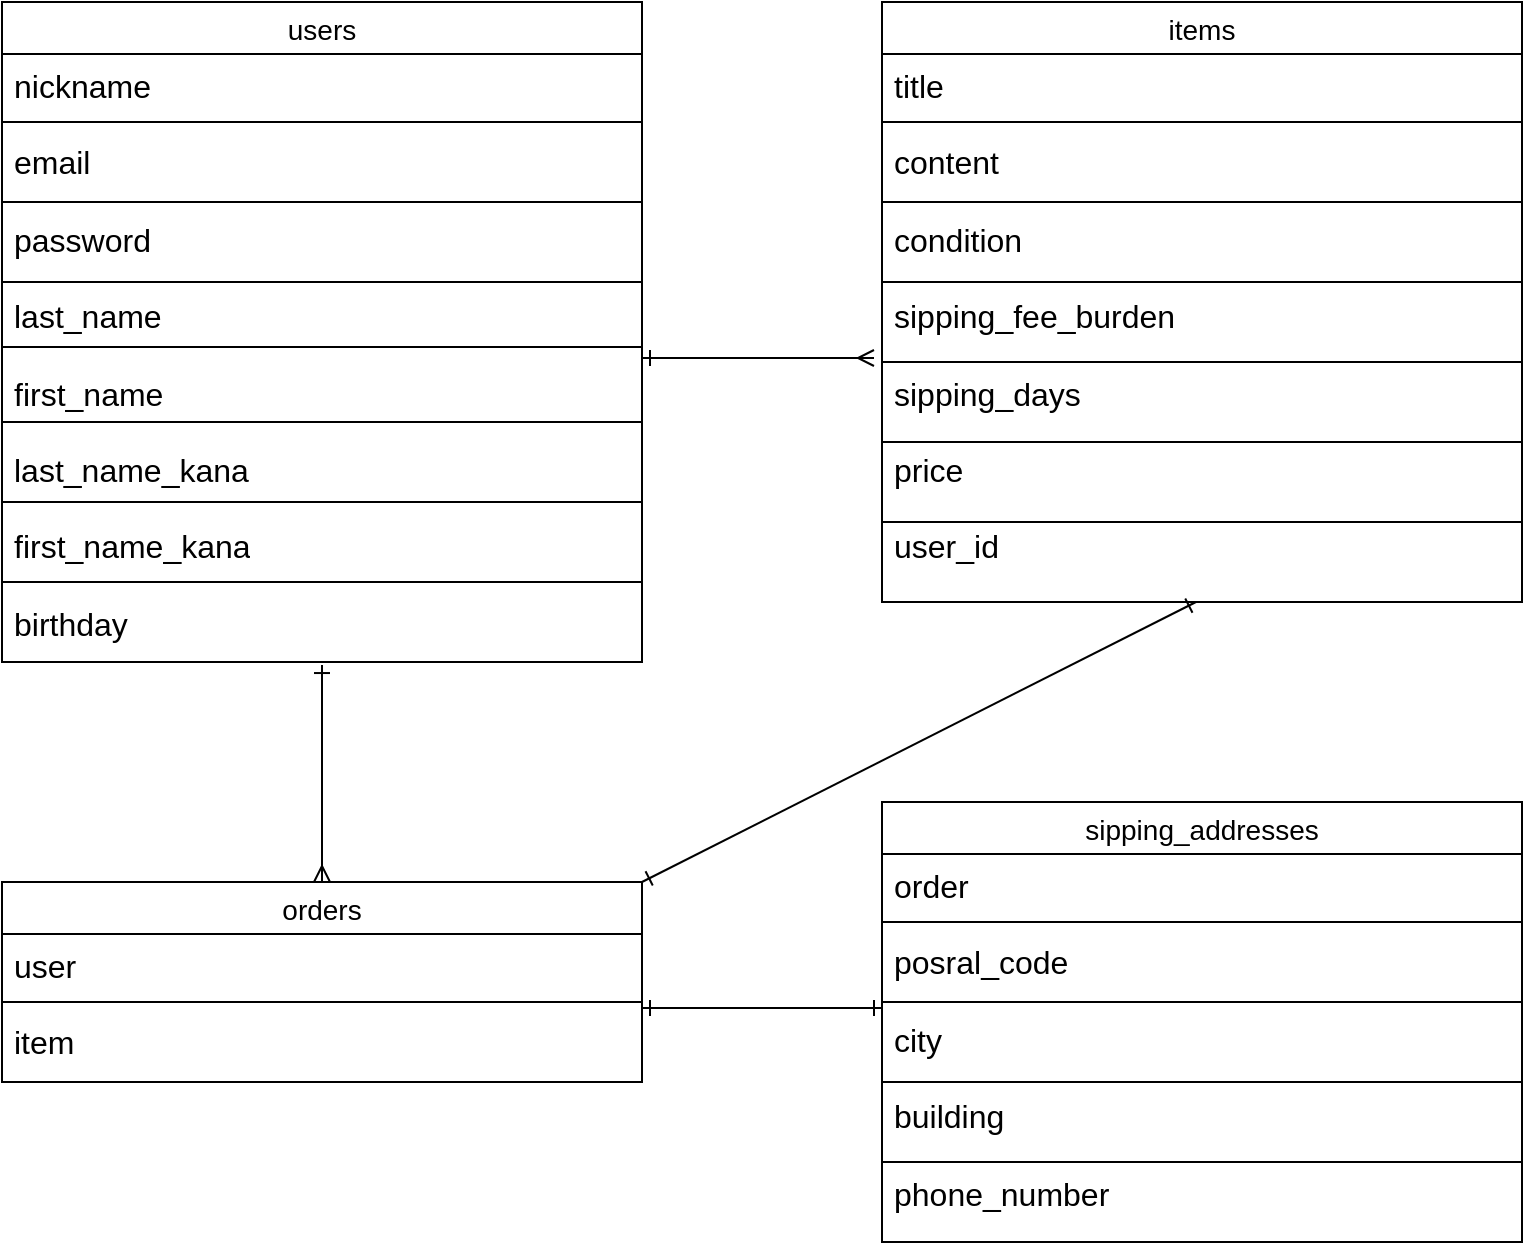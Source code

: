 <mxfile>
    <diagram id="7dsrp3RFEKBv42BIJf4D" name="ページ1">
        <mxGraphModel dx="1218" dy="692" grid="1" gridSize="10" guides="1" tooltips="1" connect="1" arrows="1" fold="1" page="1" pageScale="1" pageWidth="827" pageHeight="1169" math="0" shadow="0">
            <root>
                <mxCell id="0"/>
                <mxCell id="1" parent="0"/>
                <mxCell id="21" value="users" style="swimlane;fontStyle=0;childLayout=stackLayout;horizontal=1;startSize=26;horizontalStack=0;resizeParent=1;resizeParentMax=0;resizeLast=0;collapsible=1;marginBottom=0;align=center;fontSize=14;" vertex="1" parent="1">
                    <mxGeometry x="40" y="40" width="320" height="330" as="geometry"/>
                </mxCell>
                <mxCell id="39" value="" style="endArrow=none;html=1;rounded=0;" edge="1" parent="21" target="22">
                    <mxGeometry relative="1" as="geometry">
                        <mxPoint y="60" as="sourcePoint"/>
                        <mxPoint x="160" y="60" as="targetPoint"/>
                        <Array as="points"/>
                    </mxGeometry>
                </mxCell>
                <mxCell id="40" value="" style="endArrow=none;html=1;rounded=0;" edge="1" parent="21">
                    <mxGeometry relative="1" as="geometry">
                        <mxPoint y="60" as="sourcePoint"/>
                        <mxPoint x="160" y="60" as="targetPoint"/>
                    </mxGeometry>
                </mxCell>
                <mxCell id="41" value="" style="endArrow=none;html=1;rounded=0;" edge="1" parent="21">
                    <mxGeometry relative="1" as="geometry">
                        <mxPoint x="160" y="60" as="sourcePoint"/>
                        <mxPoint x="320" y="60" as="targetPoint"/>
                    </mxGeometry>
                </mxCell>
                <mxCell id="48" value="" style="endArrow=none;html=1;rounded=0;" edge="1" parent="21">
                    <mxGeometry relative="1" as="geometry">
                        <mxPoint y="100" as="sourcePoint"/>
                        <mxPoint x="320" y="100" as="targetPoint"/>
                    </mxGeometry>
                </mxCell>
                <mxCell id="43" value="" style="endArrow=none;html=1;rounded=0;" edge="1" parent="21">
                    <mxGeometry relative="1" as="geometry">
                        <mxPoint y="140" as="sourcePoint"/>
                        <mxPoint x="320" y="140" as="targetPoint"/>
                    </mxGeometry>
                </mxCell>
                <mxCell id="44" value="" style="endArrow=none;html=1;rounded=0;" edge="1" parent="21">
                    <mxGeometry relative="1" as="geometry">
                        <mxPoint y="172.5" as="sourcePoint"/>
                        <mxPoint x="320" y="172.5" as="targetPoint"/>
                    </mxGeometry>
                </mxCell>
                <mxCell id="22" value="&lt;font style=&quot;&quot;&gt;&lt;font style=&quot;font-size: 16px;&quot;&gt;&lt;font style=&quot;&quot;&gt;nickname&lt;br&gt;&lt;/font&gt;&lt;br&gt;email&lt;br&gt;&lt;br&gt;password&lt;br&gt;&lt;br&gt;last_name&lt;/font&gt;&lt;/font&gt;&lt;div&gt;&lt;font style=&quot;&quot;&gt;&lt;font style=&quot;font-size: 16px;&quot;&gt;&lt;br&gt;&lt;/font&gt;&lt;/font&gt;&lt;/div&gt;&lt;div&gt;&lt;font style=&quot;&quot;&gt;&lt;font style=&quot;font-size: 16px;&quot;&gt;first_name&lt;/font&gt;&lt;/font&gt;&lt;/div&gt;&lt;div&gt;&lt;font style=&quot;&quot;&gt;&lt;font style=&quot;font-size: 16px;&quot;&gt;&lt;br&gt;&lt;/font&gt;&lt;/font&gt;&lt;/div&gt;&lt;div&gt;&lt;font style=&quot;&quot;&gt;&lt;font style=&quot;font-size: 16px;&quot;&gt;last_name_kana&lt;/font&gt;&lt;/font&gt;&lt;/div&gt;&lt;div&gt;&lt;font style=&quot;&quot;&gt;&lt;font style=&quot;font-size: 16px;&quot;&gt;&lt;br&gt;&lt;/font&gt;&lt;/font&gt;&lt;/div&gt;&lt;div&gt;&lt;font style=&quot;&quot;&gt;&lt;font style=&quot;font-size: 16px;&quot;&gt;first_name_kana&lt;/font&gt;&lt;/font&gt;&lt;/div&gt;&lt;div&gt;&lt;font style=&quot;&quot;&gt;&lt;font style=&quot;font-size: 16px;&quot;&gt;&lt;br&gt;&lt;/font&gt;&lt;/font&gt;&lt;/div&gt;&lt;div&gt;&lt;font style=&quot;&quot;&gt;&lt;font style=&quot;font-size: 16px;&quot;&gt;birthday&lt;/font&gt;&lt;/font&gt;&lt;/div&gt;&lt;div&gt;&lt;font style=&quot;&quot;&gt;&lt;font style=&quot;font-size: 16px;&quot;&gt;&lt;br&gt;&lt;br&gt;&lt;br&gt;&lt;br&gt;&lt;br&gt;&lt;br&gt;&lt;/font&gt;&lt;br&gt;&lt;/font&gt;&lt;/div&gt;" style="text;strokeColor=none;fillColor=none;spacingLeft=4;spacingRight=4;overflow=hidden;rotatable=0;points=[[0,0.5],[1,0.5]];portConstraint=eastwest;fontSize=12;whiteSpace=wrap;html=1;" vertex="1" parent="21">
                    <mxGeometry y="26" width="320" height="304" as="geometry"/>
                </mxCell>
                <mxCell id="45" value="" style="endArrow=none;html=1;rounded=0;" edge="1" parent="21">
                    <mxGeometry relative="1" as="geometry">
                        <mxPoint y="210" as="sourcePoint"/>
                        <mxPoint x="320" y="210" as="targetPoint"/>
                    </mxGeometry>
                </mxCell>
                <mxCell id="46" value="" style="endArrow=none;html=1;rounded=0;" edge="1" parent="21">
                    <mxGeometry relative="1" as="geometry">
                        <mxPoint y="250" as="sourcePoint"/>
                        <mxPoint x="320" y="250" as="targetPoint"/>
                    </mxGeometry>
                </mxCell>
                <mxCell id="47" value="" style="endArrow=none;html=1;rounded=0;" edge="1" parent="21">
                    <mxGeometry relative="1" as="geometry">
                        <mxPoint y="290" as="sourcePoint"/>
                        <mxPoint x="320" y="290" as="targetPoint"/>
                    </mxGeometry>
                </mxCell>
                <mxCell id="30" value="items" style="swimlane;fontStyle=0;childLayout=stackLayout;horizontal=1;startSize=26;horizontalStack=0;resizeParent=1;resizeParentMax=0;resizeLast=0;collapsible=1;marginBottom=0;align=center;fontSize=14;" vertex="1" parent="1">
                    <mxGeometry x="480" y="40" width="320" height="300" as="geometry"/>
                </mxCell>
                <mxCell id="54" value="" style="endArrow=none;html=1;rounded=0;" edge="1" parent="30">
                    <mxGeometry relative="1" as="geometry">
                        <mxPoint y="60" as="sourcePoint"/>
                        <mxPoint x="320" y="60" as="targetPoint"/>
                    </mxGeometry>
                </mxCell>
                <mxCell id="49" value="" style="endArrow=none;html=1;rounded=0;" edge="1" parent="30">
                    <mxGeometry relative="1" as="geometry">
                        <mxPoint y="100" as="sourcePoint"/>
                        <mxPoint x="320" y="100" as="targetPoint"/>
                    </mxGeometry>
                </mxCell>
                <mxCell id="42" value="" style="endArrow=none;html=1;rounded=0;" edge="1" parent="30">
                    <mxGeometry relative="1" as="geometry">
                        <mxPoint y="140" as="sourcePoint"/>
                        <mxPoint x="320" y="140" as="targetPoint"/>
                    </mxGeometry>
                </mxCell>
                <mxCell id="31" value="&lt;font style=&quot;font-size: 16px;&quot;&gt;title&lt;/font&gt;&lt;div&gt;&lt;font style=&quot;font-size: 16px;&quot;&gt;&lt;br&gt;&lt;/font&gt;&lt;/div&gt;&lt;div&gt;&lt;font style=&quot;font-size: 16px;&quot;&gt;content&lt;/font&gt;&lt;/div&gt;&lt;div&gt;&lt;font style=&quot;font-size: 16px;&quot;&gt;&lt;br&gt;&lt;/font&gt;&lt;/div&gt;&lt;div&gt;&lt;font style=&quot;font-size: 16px;&quot;&gt;condition&lt;/font&gt;&lt;/div&gt;&lt;div&gt;&lt;font style=&quot;font-size: 16px;&quot;&gt;&lt;br&gt;&lt;/font&gt;&lt;/div&gt;&lt;div&gt;&lt;font style=&quot;font-size: 16px;&quot;&gt;sipping_fee_burden&lt;/font&gt;&lt;/div&gt;&lt;div&gt;&lt;font style=&quot;font-size: 16px;&quot;&gt;&lt;br&gt;&lt;/font&gt;&lt;/div&gt;&lt;div&gt;&lt;font style=&quot;font-size: 16px;&quot;&gt;sipping_days&lt;/font&gt;&lt;/div&gt;&lt;div&gt;&lt;font style=&quot;font-size: 16px;&quot;&gt;&lt;br&gt;&lt;/font&gt;&lt;/div&gt;&lt;div&gt;&lt;font style=&quot;font-size: 16px;&quot;&gt;price&lt;/font&gt;&lt;/div&gt;&lt;div&gt;&lt;font style=&quot;font-size: 16px;&quot;&gt;&lt;br&gt;&lt;/font&gt;&lt;/div&gt;&lt;div&gt;&lt;font style=&quot;font-size: 16px;&quot;&gt;user_id&lt;/font&gt;&lt;/div&gt;&lt;div&gt;&lt;font style=&quot;font-size: 16px;&quot;&gt;&lt;br&gt;&lt;/font&gt;&lt;/div&gt;" style="text;strokeColor=none;fillColor=none;spacingLeft=4;spacingRight=4;overflow=hidden;rotatable=0;points=[[0,0.5],[1,0.5]];portConstraint=eastwest;fontSize=12;whiteSpace=wrap;html=1;" vertex="1" parent="30">
                    <mxGeometry y="26" width="320" height="274" as="geometry"/>
                </mxCell>
                <mxCell id="51" value="" style="endArrow=none;html=1;rounded=0;" edge="1" parent="30">
                    <mxGeometry relative="1" as="geometry">
                        <mxPoint y="180" as="sourcePoint"/>
                        <mxPoint x="320" y="180" as="targetPoint"/>
                    </mxGeometry>
                </mxCell>
                <mxCell id="53" value="" style="endArrow=none;html=1;rounded=0;" edge="1" parent="30">
                    <mxGeometry relative="1" as="geometry">
                        <mxPoint y="220" as="sourcePoint"/>
                        <mxPoint x="320" y="220" as="targetPoint"/>
                    </mxGeometry>
                </mxCell>
                <mxCell id="52" value="" style="endArrow=none;html=1;rounded=0;" edge="1" parent="30">
                    <mxGeometry relative="1" as="geometry">
                        <mxPoint y="260" as="sourcePoint"/>
                        <mxPoint x="320" y="260" as="targetPoint"/>
                    </mxGeometry>
                </mxCell>
                <mxCell id="34" value="orders" style="swimlane;fontStyle=0;childLayout=stackLayout;horizontal=1;startSize=26;horizontalStack=0;resizeParent=1;resizeParentMax=0;resizeLast=0;collapsible=1;marginBottom=0;align=center;fontSize=14;" vertex="1" parent="1">
                    <mxGeometry x="40" y="480" width="320" height="100" as="geometry"/>
                </mxCell>
                <mxCell id="58" value="" style="endArrow=none;html=1;rounded=0;" edge="1" parent="34">
                    <mxGeometry relative="1" as="geometry">
                        <mxPoint y="60" as="sourcePoint"/>
                        <mxPoint x="320" y="60" as="targetPoint"/>
                    </mxGeometry>
                </mxCell>
                <mxCell id="55" value="" style="endArrow=none;html=1;rounded=0;" edge="1" parent="34">
                    <mxGeometry relative="1" as="geometry">
                        <mxPoint y="100" as="sourcePoint"/>
                        <mxPoint x="320" y="100" as="targetPoint"/>
                    </mxGeometry>
                </mxCell>
                <mxCell id="35" value="&lt;font style=&quot;font-size: 16px;&quot;&gt;user&lt;/font&gt;&lt;div&gt;&lt;font style=&quot;font-size: 16px;&quot;&gt;&lt;br&gt;&lt;/font&gt;&lt;/div&gt;&lt;div&gt;&lt;font style=&quot;font-size: 16px;&quot;&gt;item&lt;/font&gt;&lt;/div&gt;&lt;div&gt;&lt;br&gt;&lt;/div&gt;&lt;div&gt;&lt;font style=&quot;font-size: 16px;&quot;&gt;&lt;br&gt;&lt;/font&gt;&lt;/div&gt;" style="text;strokeColor=none;fillColor=none;spacingLeft=4;spacingRight=4;overflow=hidden;rotatable=0;points=[[0,0.5],[1,0.5]];portConstraint=eastwest;fontSize=12;whiteSpace=wrap;html=1;" vertex="1" parent="34">
                    <mxGeometry y="26" width="320" height="74" as="geometry"/>
                </mxCell>
                <mxCell id="69" style="edgeStyle=none;html=1;exitX=1;exitY=0.5;exitDx=0;exitDy=0;endArrow=ERmany;endFill=0;startArrow=ERone;startFill=0;" edge="1" parent="1" source="22">
                    <mxGeometry relative="1" as="geometry">
                        <mxPoint x="476" y="218" as="targetPoint"/>
                    </mxGeometry>
                </mxCell>
                <mxCell id="71" value="sipping_addresses" style="swimlane;fontStyle=0;childLayout=stackLayout;horizontal=1;startSize=26;horizontalStack=0;resizeParent=1;resizeParentMax=0;resizeLast=0;collapsible=1;marginBottom=0;align=center;fontSize=14;" vertex="1" parent="1">
                    <mxGeometry x="480" y="440" width="320" height="220" as="geometry"/>
                </mxCell>
                <mxCell id="72" value="" style="endArrow=none;html=1;rounded=0;" edge="1" parent="71">
                    <mxGeometry relative="1" as="geometry">
                        <mxPoint y="60" as="sourcePoint"/>
                        <mxPoint x="320" y="60" as="targetPoint"/>
                    </mxGeometry>
                </mxCell>
                <mxCell id="73" value="" style="endArrow=none;html=1;rounded=0;" edge="1" parent="71">
                    <mxGeometry relative="1" as="geometry">
                        <mxPoint y="100" as="sourcePoint"/>
                        <mxPoint x="320" y="100" as="targetPoint"/>
                    </mxGeometry>
                </mxCell>
                <mxCell id="74" value="" style="endArrow=none;html=1;rounded=0;" edge="1" parent="71">
                    <mxGeometry relative="1" as="geometry">
                        <mxPoint y="140" as="sourcePoint"/>
                        <mxPoint x="320" y="140" as="targetPoint"/>
                    </mxGeometry>
                </mxCell>
                <mxCell id="75" value="&lt;font style=&quot;font-size: 16px;&quot;&gt;order&lt;/font&gt;&lt;div&gt;&lt;font style=&quot;font-size: 16px;&quot;&gt;&lt;br&gt;&lt;/font&gt;&lt;/div&gt;&lt;div&gt;&lt;font style=&quot;font-size: 16px;&quot;&gt;posral_code&lt;/font&gt;&lt;/div&gt;&lt;div&gt;&lt;font style=&quot;font-size: 16px;&quot;&gt;&lt;br&gt;&lt;/font&gt;&lt;/div&gt;&lt;div&gt;&lt;font style=&quot;font-size: 16px;&quot;&gt;city&lt;/font&gt;&lt;/div&gt;&lt;div&gt;&lt;font style=&quot;font-size: 16px;&quot;&gt;&lt;br&gt;&lt;/font&gt;&lt;/div&gt;&lt;div&gt;&lt;font style=&quot;font-size: 16px;&quot;&gt;building&lt;/font&gt;&lt;/div&gt;&lt;div&gt;&lt;font style=&quot;font-size: 16px;&quot;&gt;&lt;br&gt;&lt;/font&gt;&lt;/div&gt;&lt;div&gt;&lt;font style=&quot;font-size: 16px;&quot;&gt;phone_number&lt;/font&gt;&lt;/div&gt;&lt;div&gt;&lt;font style=&quot;font-size: 16px;&quot;&gt;&lt;br&gt;&lt;/font&gt;&lt;/div&gt;" style="text;strokeColor=none;fillColor=none;spacingLeft=4;spacingRight=4;overflow=hidden;rotatable=0;points=[[0,0.5],[1,0.5]];portConstraint=eastwest;fontSize=12;whiteSpace=wrap;html=1;" vertex="1" parent="71">
                    <mxGeometry y="26" width="320" height="194" as="geometry"/>
                </mxCell>
                <mxCell id="76" value="" style="endArrow=none;html=1;rounded=0;" edge="1" parent="71">
                    <mxGeometry relative="1" as="geometry">
                        <mxPoint y="180" as="sourcePoint"/>
                        <mxPoint x="320" y="180" as="targetPoint"/>
                    </mxGeometry>
                </mxCell>
                <mxCell id="77" value="" style="endArrow=none;html=1;rounded=0;" edge="1" parent="71">
                    <mxGeometry relative="1" as="geometry">
                        <mxPoint y="220" as="sourcePoint"/>
                        <mxPoint x="320" y="220" as="targetPoint"/>
                    </mxGeometry>
                </mxCell>
                <mxCell id="78" style="edgeStyle=none;html=1;exitX=0.394;exitY=-0.005;exitDx=0;exitDy=0;exitPerimeter=0;startArrow=ERmany;startFill=0;entryX=0.5;entryY=1.005;entryDx=0;entryDy=0;entryPerimeter=0;endArrow=ERone;endFill=0;" edge="1" parent="1" target="22">
                    <mxGeometry relative="1" as="geometry">
                        <mxPoint x="200.0" y="480" as="sourcePoint"/>
                        <mxPoint x="199" y="380" as="targetPoint"/>
                    </mxGeometry>
                </mxCell>
                <mxCell id="79" style="edgeStyle=none;html=1;exitX=1;exitY=0.5;exitDx=0;exitDy=0;entryX=0;entryY=0.397;entryDx=0;entryDy=0;entryPerimeter=0;endArrow=ERone;endFill=0;startArrow=ERone;startFill=0;" edge="1" parent="1" source="35" target="75">
                    <mxGeometry relative="1" as="geometry"/>
                </mxCell>
                <mxCell id="80" style="edgeStyle=none;html=1;entryX=1;entryY=0;entryDx=0;entryDy=0;startArrow=ERone;startFill=0;endArrow=ERone;endFill=0;" edge="1" parent="1" target="34">
                    <mxGeometry relative="1" as="geometry">
                        <mxPoint x="637" y="340" as="sourcePoint"/>
                    </mxGeometry>
                </mxCell>
            </root>
        </mxGraphModel>
    </diagram>
</mxfile>